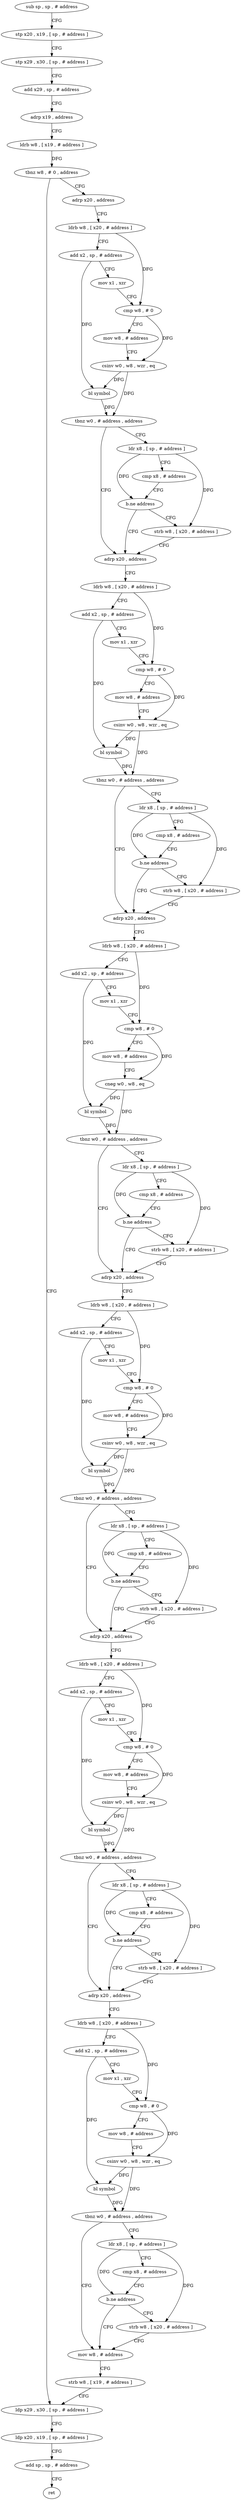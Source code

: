 digraph "func" {
"158744" [label = "sub sp , sp , # address" ]
"158748" [label = "stp x20 , x19 , [ sp , # address ]" ]
"158752" [label = "stp x29 , x30 , [ sp , # address ]" ]
"158756" [label = "add x29 , sp , # address" ]
"158760" [label = "adrp x19 , address" ]
"158764" [label = "ldrb w8 , [ x19 , # address ]" ]
"158768" [label = "tbnz w8 , # 0 , address" ]
"159092" [label = "ldp x29 , x30 , [ sp , # address ]" ]
"158772" [label = "adrp x20 , address" ]
"159096" [label = "ldp x20 , x19 , [ sp , # address ]" ]
"159100" [label = "add sp , sp , # address" ]
"159104" [label = "ret" ]
"158776" [label = "ldrb w8 , [ x20 , # address ]" ]
"158780" [label = "add x2 , sp , # address" ]
"158784" [label = "mov x1 , xzr" ]
"158788" [label = "cmp w8 , # 0" ]
"158792" [label = "mov w8 , # address" ]
"158796" [label = "csinv w0 , w8 , wzr , eq" ]
"158800" [label = "bl symbol" ]
"158804" [label = "tbnz w0 , # address , address" ]
"158824" [label = "adrp x20 , address" ]
"158808" [label = "ldr x8 , [ sp , # address ]" ]
"158828" [label = "ldrb w8 , [ x20 , # address ]" ]
"158832" [label = "add x2 , sp , # address" ]
"158836" [label = "mov x1 , xzr" ]
"158840" [label = "cmp w8 , # 0" ]
"158844" [label = "mov w8 , # address" ]
"158848" [label = "csinv w0 , w8 , wzr , eq" ]
"158852" [label = "bl symbol" ]
"158856" [label = "tbnz w0 , # address , address" ]
"158876" [label = "adrp x20 , address" ]
"158860" [label = "ldr x8 , [ sp , # address ]" ]
"158812" [label = "cmp x8 , # address" ]
"158816" [label = "b.ne address" ]
"158820" [label = "strb w8 , [ x20 , # address ]" ]
"158880" [label = "ldrb w8 , [ x20 , # address ]" ]
"158884" [label = "add x2 , sp , # address" ]
"158888" [label = "mov x1 , xzr" ]
"158892" [label = "cmp w8 , # 0" ]
"158896" [label = "mov w8 , # address" ]
"158900" [label = "cneg w0 , w8 , eq" ]
"158904" [label = "bl symbol" ]
"158908" [label = "tbnz w0 , # address , address" ]
"158928" [label = "adrp x20 , address" ]
"158912" [label = "ldr x8 , [ sp , # address ]" ]
"158864" [label = "cmp x8 , # address" ]
"158868" [label = "b.ne address" ]
"158872" [label = "strb w8 , [ x20 , # address ]" ]
"158932" [label = "ldrb w8 , [ x20 , # address ]" ]
"158936" [label = "add x2 , sp , # address" ]
"158940" [label = "mov x1 , xzr" ]
"158944" [label = "cmp w8 , # 0" ]
"158948" [label = "mov w8 , # address" ]
"158952" [label = "csinv w0 , w8 , wzr , eq" ]
"158956" [label = "bl symbol" ]
"158960" [label = "tbnz w0 , # address , address" ]
"158980" [label = "adrp x20 , address" ]
"158964" [label = "ldr x8 , [ sp , # address ]" ]
"158916" [label = "cmp x8 , # address" ]
"158920" [label = "b.ne address" ]
"158924" [label = "strb w8 , [ x20 , # address ]" ]
"158984" [label = "ldrb w8 , [ x20 , # address ]" ]
"158988" [label = "add x2 , sp , # address" ]
"158992" [label = "mov x1 , xzr" ]
"158996" [label = "cmp w8 , # 0" ]
"159000" [label = "mov w8 , # address" ]
"159004" [label = "csinv w0 , w8 , wzr , eq" ]
"159008" [label = "bl symbol" ]
"159012" [label = "tbnz w0 , # address , address" ]
"159032" [label = "adrp x20 , address" ]
"159016" [label = "ldr x8 , [ sp , # address ]" ]
"158968" [label = "cmp x8 , # address" ]
"158972" [label = "b.ne address" ]
"158976" [label = "strb w8 , [ x20 , # address ]" ]
"159036" [label = "ldrb w8 , [ x20 , # address ]" ]
"159040" [label = "add x2 , sp , # address" ]
"159044" [label = "mov x1 , xzr" ]
"159048" [label = "cmp w8 , # 0" ]
"159052" [label = "mov w8 , # address" ]
"159056" [label = "csinv w0 , w8 , wzr , eq" ]
"159060" [label = "bl symbol" ]
"159064" [label = "tbnz w0 , # address , address" ]
"159084" [label = "mov w8 , # address" ]
"159068" [label = "ldr x8 , [ sp , # address ]" ]
"159020" [label = "cmp x8 , # address" ]
"159024" [label = "b.ne address" ]
"159028" [label = "strb w8 , [ x20 , # address ]" ]
"159088" [label = "strb w8 , [ x19 , # address ]" ]
"159072" [label = "cmp x8 , # address" ]
"159076" [label = "b.ne address" ]
"159080" [label = "strb w8 , [ x20 , # address ]" ]
"158744" -> "158748" [ label = "CFG" ]
"158748" -> "158752" [ label = "CFG" ]
"158752" -> "158756" [ label = "CFG" ]
"158756" -> "158760" [ label = "CFG" ]
"158760" -> "158764" [ label = "CFG" ]
"158764" -> "158768" [ label = "DFG" ]
"158768" -> "159092" [ label = "CFG" ]
"158768" -> "158772" [ label = "CFG" ]
"159092" -> "159096" [ label = "CFG" ]
"158772" -> "158776" [ label = "CFG" ]
"159096" -> "159100" [ label = "CFG" ]
"159100" -> "159104" [ label = "CFG" ]
"158776" -> "158780" [ label = "CFG" ]
"158776" -> "158788" [ label = "DFG" ]
"158780" -> "158784" [ label = "CFG" ]
"158780" -> "158800" [ label = "DFG" ]
"158784" -> "158788" [ label = "CFG" ]
"158788" -> "158792" [ label = "CFG" ]
"158788" -> "158796" [ label = "DFG" ]
"158792" -> "158796" [ label = "CFG" ]
"158796" -> "158800" [ label = "DFG" ]
"158796" -> "158804" [ label = "DFG" ]
"158800" -> "158804" [ label = "DFG" ]
"158804" -> "158824" [ label = "CFG" ]
"158804" -> "158808" [ label = "CFG" ]
"158824" -> "158828" [ label = "CFG" ]
"158808" -> "158812" [ label = "CFG" ]
"158808" -> "158816" [ label = "DFG" ]
"158808" -> "158820" [ label = "DFG" ]
"158828" -> "158832" [ label = "CFG" ]
"158828" -> "158840" [ label = "DFG" ]
"158832" -> "158836" [ label = "CFG" ]
"158832" -> "158852" [ label = "DFG" ]
"158836" -> "158840" [ label = "CFG" ]
"158840" -> "158844" [ label = "CFG" ]
"158840" -> "158848" [ label = "DFG" ]
"158844" -> "158848" [ label = "CFG" ]
"158848" -> "158852" [ label = "DFG" ]
"158848" -> "158856" [ label = "DFG" ]
"158852" -> "158856" [ label = "DFG" ]
"158856" -> "158876" [ label = "CFG" ]
"158856" -> "158860" [ label = "CFG" ]
"158876" -> "158880" [ label = "CFG" ]
"158860" -> "158864" [ label = "CFG" ]
"158860" -> "158868" [ label = "DFG" ]
"158860" -> "158872" [ label = "DFG" ]
"158812" -> "158816" [ label = "CFG" ]
"158816" -> "158824" [ label = "CFG" ]
"158816" -> "158820" [ label = "CFG" ]
"158820" -> "158824" [ label = "CFG" ]
"158880" -> "158884" [ label = "CFG" ]
"158880" -> "158892" [ label = "DFG" ]
"158884" -> "158888" [ label = "CFG" ]
"158884" -> "158904" [ label = "DFG" ]
"158888" -> "158892" [ label = "CFG" ]
"158892" -> "158896" [ label = "CFG" ]
"158892" -> "158900" [ label = "DFG" ]
"158896" -> "158900" [ label = "CFG" ]
"158900" -> "158904" [ label = "DFG" ]
"158900" -> "158908" [ label = "DFG" ]
"158904" -> "158908" [ label = "DFG" ]
"158908" -> "158928" [ label = "CFG" ]
"158908" -> "158912" [ label = "CFG" ]
"158928" -> "158932" [ label = "CFG" ]
"158912" -> "158916" [ label = "CFG" ]
"158912" -> "158920" [ label = "DFG" ]
"158912" -> "158924" [ label = "DFG" ]
"158864" -> "158868" [ label = "CFG" ]
"158868" -> "158876" [ label = "CFG" ]
"158868" -> "158872" [ label = "CFG" ]
"158872" -> "158876" [ label = "CFG" ]
"158932" -> "158936" [ label = "CFG" ]
"158932" -> "158944" [ label = "DFG" ]
"158936" -> "158940" [ label = "CFG" ]
"158936" -> "158956" [ label = "DFG" ]
"158940" -> "158944" [ label = "CFG" ]
"158944" -> "158948" [ label = "CFG" ]
"158944" -> "158952" [ label = "DFG" ]
"158948" -> "158952" [ label = "CFG" ]
"158952" -> "158956" [ label = "DFG" ]
"158952" -> "158960" [ label = "DFG" ]
"158956" -> "158960" [ label = "DFG" ]
"158960" -> "158980" [ label = "CFG" ]
"158960" -> "158964" [ label = "CFG" ]
"158980" -> "158984" [ label = "CFG" ]
"158964" -> "158968" [ label = "CFG" ]
"158964" -> "158972" [ label = "DFG" ]
"158964" -> "158976" [ label = "DFG" ]
"158916" -> "158920" [ label = "CFG" ]
"158920" -> "158928" [ label = "CFG" ]
"158920" -> "158924" [ label = "CFG" ]
"158924" -> "158928" [ label = "CFG" ]
"158984" -> "158988" [ label = "CFG" ]
"158984" -> "158996" [ label = "DFG" ]
"158988" -> "158992" [ label = "CFG" ]
"158988" -> "159008" [ label = "DFG" ]
"158992" -> "158996" [ label = "CFG" ]
"158996" -> "159000" [ label = "CFG" ]
"158996" -> "159004" [ label = "DFG" ]
"159000" -> "159004" [ label = "CFG" ]
"159004" -> "159008" [ label = "DFG" ]
"159004" -> "159012" [ label = "DFG" ]
"159008" -> "159012" [ label = "DFG" ]
"159012" -> "159032" [ label = "CFG" ]
"159012" -> "159016" [ label = "CFG" ]
"159032" -> "159036" [ label = "CFG" ]
"159016" -> "159020" [ label = "CFG" ]
"159016" -> "159024" [ label = "DFG" ]
"159016" -> "159028" [ label = "DFG" ]
"158968" -> "158972" [ label = "CFG" ]
"158972" -> "158980" [ label = "CFG" ]
"158972" -> "158976" [ label = "CFG" ]
"158976" -> "158980" [ label = "CFG" ]
"159036" -> "159040" [ label = "CFG" ]
"159036" -> "159048" [ label = "DFG" ]
"159040" -> "159044" [ label = "CFG" ]
"159040" -> "159060" [ label = "DFG" ]
"159044" -> "159048" [ label = "CFG" ]
"159048" -> "159052" [ label = "CFG" ]
"159048" -> "159056" [ label = "DFG" ]
"159052" -> "159056" [ label = "CFG" ]
"159056" -> "159060" [ label = "DFG" ]
"159056" -> "159064" [ label = "DFG" ]
"159060" -> "159064" [ label = "DFG" ]
"159064" -> "159084" [ label = "CFG" ]
"159064" -> "159068" [ label = "CFG" ]
"159084" -> "159088" [ label = "CFG" ]
"159068" -> "159072" [ label = "CFG" ]
"159068" -> "159076" [ label = "DFG" ]
"159068" -> "159080" [ label = "DFG" ]
"159020" -> "159024" [ label = "CFG" ]
"159024" -> "159032" [ label = "CFG" ]
"159024" -> "159028" [ label = "CFG" ]
"159028" -> "159032" [ label = "CFG" ]
"159088" -> "159092" [ label = "CFG" ]
"159072" -> "159076" [ label = "CFG" ]
"159076" -> "159084" [ label = "CFG" ]
"159076" -> "159080" [ label = "CFG" ]
"159080" -> "159084" [ label = "CFG" ]
}
